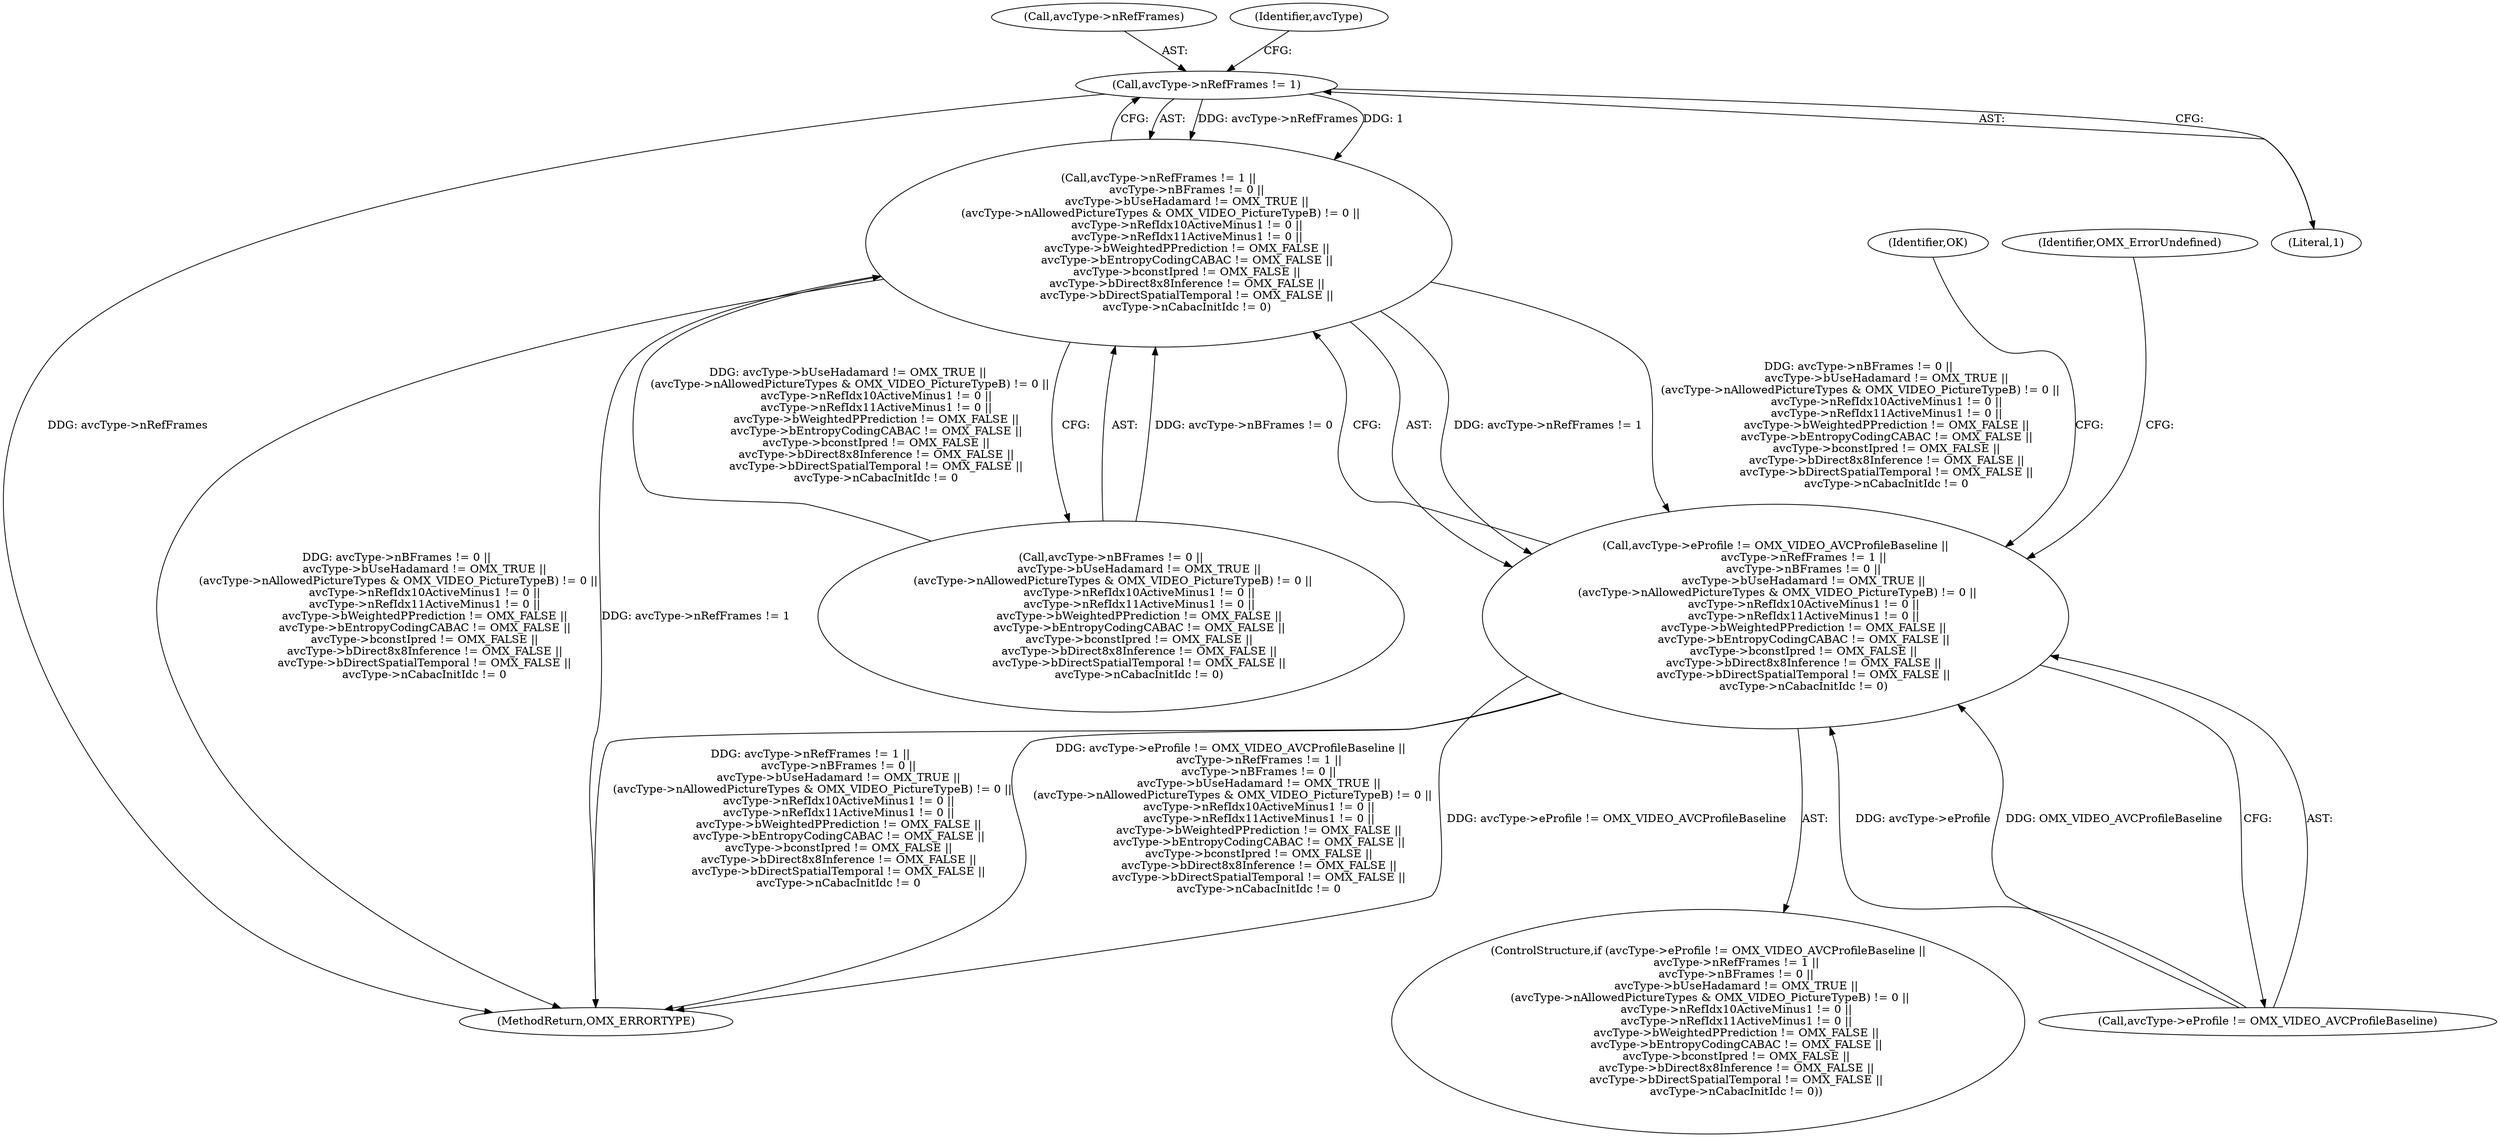 digraph "0_Android_295c883fe3105b19bcd0f9e07d54c6b589fc5bff_13@pointer" {
"1000180" [label="(Call,avcType->nRefFrames != 1)"];
"1000179" [label="(Call,avcType->nRefFrames != 1 ||\n                avcType->nBFrames != 0 ||\n                avcType->bUseHadamard != OMX_TRUE ||\n (avcType->nAllowedPictureTypes & OMX_VIDEO_PictureTypeB) != 0 ||\n                avcType->nRefIdx10ActiveMinus1 != 0 ||\n                avcType->nRefIdx11ActiveMinus1 != 0 ||\n                avcType->bWeightedPPrediction != OMX_FALSE ||\n                avcType->bEntropyCodingCABAC != OMX_FALSE ||\n                avcType->bconstIpred != OMX_FALSE ||\n                avcType->bDirect8x8Inference != OMX_FALSE ||\n                avcType->bDirectSpatialTemporal != OMX_FALSE ||\n                avcType->nCabacInitIdc != 0)"];
"1000173" [label="(Call,avcType->eProfile != OMX_VIDEO_AVCProfileBaseline ||\n                avcType->nRefFrames != 1 ||\n                avcType->nBFrames != 0 ||\n                avcType->bUseHadamard != OMX_TRUE ||\n (avcType->nAllowedPictureTypes & OMX_VIDEO_PictureTypeB) != 0 ||\n                avcType->nRefIdx10ActiveMinus1 != 0 ||\n                avcType->nRefIdx11ActiveMinus1 != 0 ||\n                avcType->bWeightedPPrediction != OMX_FALSE ||\n                avcType->bEntropyCodingCABAC != OMX_FALSE ||\n                avcType->bconstIpred != OMX_FALSE ||\n                avcType->bDirect8x8Inference != OMX_FALSE ||\n                avcType->bDirectSpatialTemporal != OMX_FALSE ||\n                avcType->nCabacInitIdc != 0)"];
"1000180" [label="(Call,avcType->nRefFrames != 1)"];
"1000181" [label="(Call,avcType->nRefFrames)"];
"1000179" [label="(Call,avcType->nRefFrames != 1 ||\n                avcType->nBFrames != 0 ||\n                avcType->bUseHadamard != OMX_TRUE ||\n (avcType->nAllowedPictureTypes & OMX_VIDEO_PictureTypeB) != 0 ||\n                avcType->nRefIdx10ActiveMinus1 != 0 ||\n                avcType->nRefIdx11ActiveMinus1 != 0 ||\n                avcType->bWeightedPPrediction != OMX_FALSE ||\n                avcType->bEntropyCodingCABAC != OMX_FALSE ||\n                avcType->bconstIpred != OMX_FALSE ||\n                avcType->bDirect8x8Inference != OMX_FALSE ||\n                avcType->bDirectSpatialTemporal != OMX_FALSE ||\n                avcType->nCabacInitIdc != 0)"];
"1000174" [label="(Call,avcType->eProfile != OMX_VIDEO_AVCProfileBaseline)"];
"1000254" [label="(Identifier,OMX_ErrorUndefined)"];
"1000274" [label="(MethodReturn,OMX_ERRORTYPE)"];
"1000184" [label="(Literal,1)"];
"1000185" [label="(Call,avcType->nBFrames != 0 ||\n                avcType->bUseHadamard != OMX_TRUE ||\n (avcType->nAllowedPictureTypes & OMX_VIDEO_PictureTypeB) != 0 ||\n                avcType->nRefIdx10ActiveMinus1 != 0 ||\n                avcType->nRefIdx11ActiveMinus1 != 0 ||\n                avcType->bWeightedPPrediction != OMX_FALSE ||\n                avcType->bEntropyCodingCABAC != OMX_FALSE ||\n                avcType->bconstIpred != OMX_FALSE ||\n                avcType->bDirect8x8Inference != OMX_FALSE ||\n                avcType->bDirectSpatialTemporal != OMX_FALSE ||\n                avcType->nCabacInitIdc != 0)"];
"1000173" [label="(Call,avcType->eProfile != OMX_VIDEO_AVCProfileBaseline ||\n                avcType->nRefFrames != 1 ||\n                avcType->nBFrames != 0 ||\n                avcType->bUseHadamard != OMX_TRUE ||\n (avcType->nAllowedPictureTypes & OMX_VIDEO_PictureTypeB) != 0 ||\n                avcType->nRefIdx10ActiveMinus1 != 0 ||\n                avcType->nRefIdx11ActiveMinus1 != 0 ||\n                avcType->bWeightedPPrediction != OMX_FALSE ||\n                avcType->bEntropyCodingCABAC != OMX_FALSE ||\n                avcType->bconstIpred != OMX_FALSE ||\n                avcType->bDirect8x8Inference != OMX_FALSE ||\n                avcType->bDirectSpatialTemporal != OMX_FALSE ||\n                avcType->nCabacInitIdc != 0)"];
"1000257" [label="(Identifier,OK)"];
"1000188" [label="(Identifier,avcType)"];
"1000172" [label="(ControlStructure,if (avcType->eProfile != OMX_VIDEO_AVCProfileBaseline ||\n                avcType->nRefFrames != 1 ||\n                avcType->nBFrames != 0 ||\n                avcType->bUseHadamard != OMX_TRUE ||\n (avcType->nAllowedPictureTypes & OMX_VIDEO_PictureTypeB) != 0 ||\n                avcType->nRefIdx10ActiveMinus1 != 0 ||\n                avcType->nRefIdx11ActiveMinus1 != 0 ||\n                avcType->bWeightedPPrediction != OMX_FALSE ||\n                avcType->bEntropyCodingCABAC != OMX_FALSE ||\n                avcType->bconstIpred != OMX_FALSE ||\n                avcType->bDirect8x8Inference != OMX_FALSE ||\n                avcType->bDirectSpatialTemporal != OMX_FALSE ||\n                avcType->nCabacInitIdc != 0))"];
"1000180" -> "1000179"  [label="AST: "];
"1000180" -> "1000184"  [label="CFG: "];
"1000181" -> "1000180"  [label="AST: "];
"1000184" -> "1000180"  [label="AST: "];
"1000188" -> "1000180"  [label="CFG: "];
"1000179" -> "1000180"  [label="CFG: "];
"1000180" -> "1000274"  [label="DDG: avcType->nRefFrames"];
"1000180" -> "1000179"  [label="DDG: avcType->nRefFrames"];
"1000180" -> "1000179"  [label="DDG: 1"];
"1000179" -> "1000173"  [label="AST: "];
"1000179" -> "1000185"  [label="CFG: "];
"1000185" -> "1000179"  [label="AST: "];
"1000173" -> "1000179"  [label="CFG: "];
"1000179" -> "1000274"  [label="DDG: avcType->nBFrames != 0 ||\n                avcType->bUseHadamard != OMX_TRUE ||\n (avcType->nAllowedPictureTypes & OMX_VIDEO_PictureTypeB) != 0 ||\n                avcType->nRefIdx10ActiveMinus1 != 0 ||\n                avcType->nRefIdx11ActiveMinus1 != 0 ||\n                avcType->bWeightedPPrediction != OMX_FALSE ||\n                avcType->bEntropyCodingCABAC != OMX_FALSE ||\n                avcType->bconstIpred != OMX_FALSE ||\n                avcType->bDirect8x8Inference != OMX_FALSE ||\n                avcType->bDirectSpatialTemporal != OMX_FALSE ||\n                avcType->nCabacInitIdc != 0"];
"1000179" -> "1000274"  [label="DDG: avcType->nRefFrames != 1"];
"1000179" -> "1000173"  [label="DDG: avcType->nRefFrames != 1"];
"1000179" -> "1000173"  [label="DDG: avcType->nBFrames != 0 ||\n                avcType->bUseHadamard != OMX_TRUE ||\n (avcType->nAllowedPictureTypes & OMX_VIDEO_PictureTypeB) != 0 ||\n                avcType->nRefIdx10ActiveMinus1 != 0 ||\n                avcType->nRefIdx11ActiveMinus1 != 0 ||\n                avcType->bWeightedPPrediction != OMX_FALSE ||\n                avcType->bEntropyCodingCABAC != OMX_FALSE ||\n                avcType->bconstIpred != OMX_FALSE ||\n                avcType->bDirect8x8Inference != OMX_FALSE ||\n                avcType->bDirectSpatialTemporal != OMX_FALSE ||\n                avcType->nCabacInitIdc != 0"];
"1000185" -> "1000179"  [label="DDG: avcType->nBFrames != 0"];
"1000185" -> "1000179"  [label="DDG: avcType->bUseHadamard != OMX_TRUE ||\n (avcType->nAllowedPictureTypes & OMX_VIDEO_PictureTypeB) != 0 ||\n                avcType->nRefIdx10ActiveMinus1 != 0 ||\n                avcType->nRefIdx11ActiveMinus1 != 0 ||\n                avcType->bWeightedPPrediction != OMX_FALSE ||\n                avcType->bEntropyCodingCABAC != OMX_FALSE ||\n                avcType->bconstIpred != OMX_FALSE ||\n                avcType->bDirect8x8Inference != OMX_FALSE ||\n                avcType->bDirectSpatialTemporal != OMX_FALSE ||\n                avcType->nCabacInitIdc != 0"];
"1000173" -> "1000172"  [label="AST: "];
"1000173" -> "1000174"  [label="CFG: "];
"1000174" -> "1000173"  [label="AST: "];
"1000254" -> "1000173"  [label="CFG: "];
"1000257" -> "1000173"  [label="CFG: "];
"1000173" -> "1000274"  [label="DDG: avcType->nRefFrames != 1 ||\n                avcType->nBFrames != 0 ||\n                avcType->bUseHadamard != OMX_TRUE ||\n (avcType->nAllowedPictureTypes & OMX_VIDEO_PictureTypeB) != 0 ||\n                avcType->nRefIdx10ActiveMinus1 != 0 ||\n                avcType->nRefIdx11ActiveMinus1 != 0 ||\n                avcType->bWeightedPPrediction != OMX_FALSE ||\n                avcType->bEntropyCodingCABAC != OMX_FALSE ||\n                avcType->bconstIpred != OMX_FALSE ||\n                avcType->bDirect8x8Inference != OMX_FALSE ||\n                avcType->bDirectSpatialTemporal != OMX_FALSE ||\n                avcType->nCabacInitIdc != 0"];
"1000173" -> "1000274"  [label="DDG: avcType->eProfile != OMX_VIDEO_AVCProfileBaseline ||\n                avcType->nRefFrames != 1 ||\n                avcType->nBFrames != 0 ||\n                avcType->bUseHadamard != OMX_TRUE ||\n (avcType->nAllowedPictureTypes & OMX_VIDEO_PictureTypeB) != 0 ||\n                avcType->nRefIdx10ActiveMinus1 != 0 ||\n                avcType->nRefIdx11ActiveMinus1 != 0 ||\n                avcType->bWeightedPPrediction != OMX_FALSE ||\n                avcType->bEntropyCodingCABAC != OMX_FALSE ||\n                avcType->bconstIpred != OMX_FALSE ||\n                avcType->bDirect8x8Inference != OMX_FALSE ||\n                avcType->bDirectSpatialTemporal != OMX_FALSE ||\n                avcType->nCabacInitIdc != 0"];
"1000173" -> "1000274"  [label="DDG: avcType->eProfile != OMX_VIDEO_AVCProfileBaseline"];
"1000174" -> "1000173"  [label="DDG: avcType->eProfile"];
"1000174" -> "1000173"  [label="DDG: OMX_VIDEO_AVCProfileBaseline"];
}
